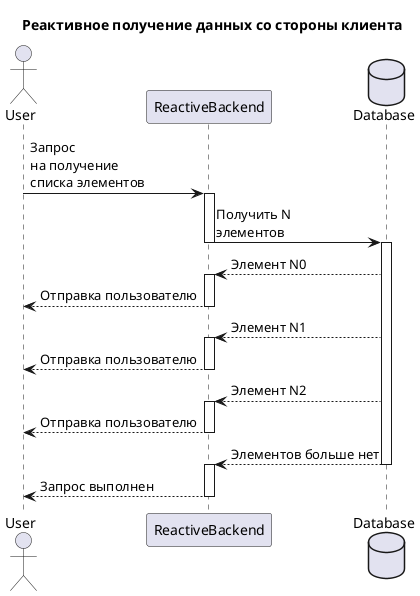 @startuml
title Реактивное получение данных со стороны клиента

actor User as u

participant ReactiveBackend as b
database Database as db

u -> b : Запрос\nна получение\nсписка элементов
activate b

b -> db : Получить N\nэлементов
deactivate b

activate db

db --> b : Элемент N0
activate b

b --> u : Отправка пользователю
deactivate b

db --> b : Элемент N1
activate b

b --> u : Отправка пользователю
deactivate b

db --> b : Элемент N2
activate b

b --> u : Отправка пользователю
deactivate b

db --> b : Элементов больше нет
deactivate db
activate b

b --> u : Запрос выполнен
deactivate b

@enduml

